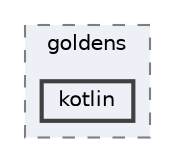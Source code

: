 digraph "flatbuffers/goldens/kotlin"
{
 // LATEX_PDF_SIZE
  bgcolor="transparent";
  edge [fontname=Helvetica,fontsize=10,labelfontname=Helvetica,labelfontsize=10];
  node [fontname=Helvetica,fontsize=10,shape=box,height=0.2,width=0.4];
  compound=true
  subgraph clusterdir_5f6317b9f664bc8c93949d780da8f012 {
    graph [ bgcolor="#edf0f7", pencolor="grey50", label="goldens", fontname=Helvetica,fontsize=10 style="filled,dashed", URL="dir_5f6317b9f664bc8c93949d780da8f012.html",tooltip=""]
  dir_94dadfd7320c58396a4048e46782a3e2 [label="kotlin", fillcolor="#edf0f7", color="grey25", style="filled,bold", URL="dir_94dadfd7320c58396a4048e46782a3e2.html",tooltip=""];
  }
}
